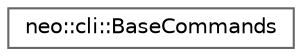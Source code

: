digraph "Graphical Class Hierarchy"
{
 // LATEX_PDF_SIZE
  bgcolor="transparent";
  edge [fontname=Helvetica,fontsize=10,labelfontname=Helvetica,labelfontsize=10];
  node [fontname=Helvetica,fontsize=10,shape=box,height=0.2,width=0.4];
  rankdir="LR";
  Node0 [id="Node000000",label="neo::cli::BaseCommands",height=0.2,width=0.4,color="grey40", fillcolor="white", style="filled",URL="$classneo_1_1cli_1_1_base_commands.html",tooltip="Base commands for the CLI."];
}
